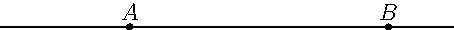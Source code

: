 size(8cm,0);

pair A=(0,0), B=(1,0);

dot("$A$",A,N);
dot("$B$",B,N);
draw(interp(A,B,-.5)--interp(A,B,1.25));
